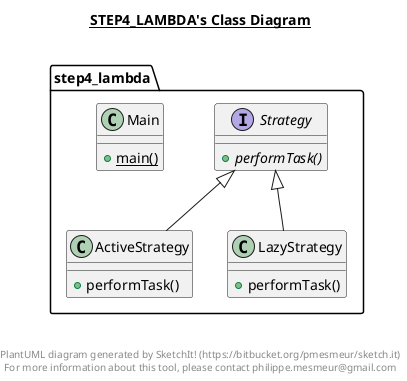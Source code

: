 @startuml

title __STEP4_LAMBDA's Class Diagram__\n

  package step4_lambda {
    class ActiveStrategy {
        + performTask()
    }
  }
  

  package step4_lambda {
    class LazyStrategy {
        + performTask()
    }
  }
  

  package step4_lambda {
    class Main {
        {static} + main()
    }
  }
  

  package step4_lambda {
    interface Strategy {
        {abstract} + performTask()
    }
  }
  

  ActiveStrategy -up-|> Strategy
  LazyStrategy -up-|> Strategy


right footer


PlantUML diagram generated by SketchIt! (https://bitbucket.org/pmesmeur/sketch.it)
For more information about this tool, please contact philippe.mesmeur@gmail.com
endfooter

@enduml

